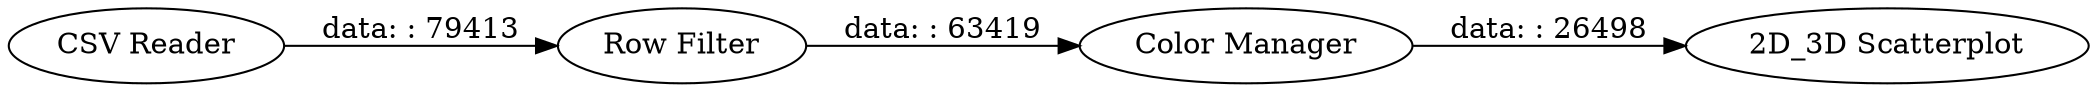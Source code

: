 digraph {
	"-4369096108752599269_2" [label="Row Filter"]
	"-4369096108752599269_3" [label="Color Manager"]
	"-4369096108752599269_1" [label="CSV Reader"]
	"-4369096108752599269_4" [label="2D_3D Scatterplot"]
	"-4369096108752599269_2" -> "-4369096108752599269_3" [label="data: : 63419"]
	"-4369096108752599269_3" -> "-4369096108752599269_4" [label="data: : 26498"]
	"-4369096108752599269_1" -> "-4369096108752599269_2" [label="data: : 79413"]
	rankdir=LR
}
